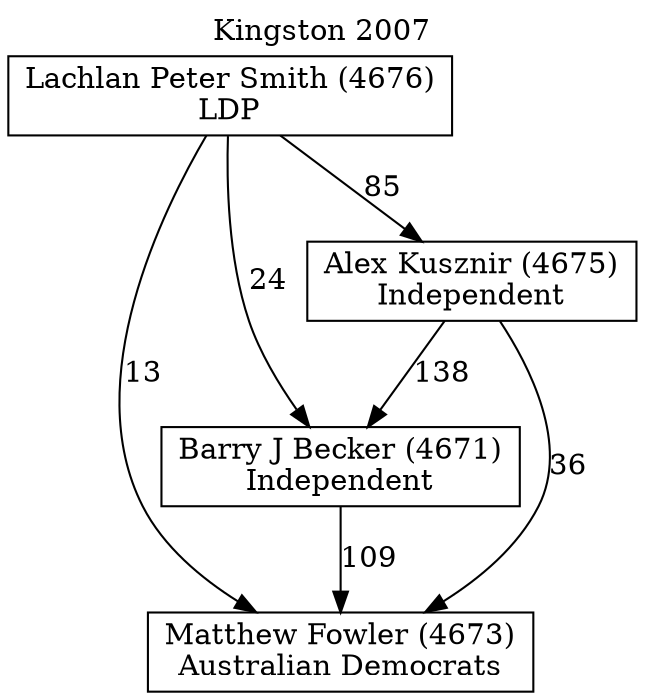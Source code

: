 // House preference flow
digraph "Matthew Fowler (4673)_Kingston_2007" {
	graph [label="Kingston 2007" labelloc=t mclimit=10]
	node [shape=box]
	"Matthew Fowler (4673)" [label="Matthew Fowler (4673)
Australian Democrats"]
	"Barry J Becker (4671)" [label="Barry J Becker (4671)
Independent"]
	"Alex Kusznir (4675)" [label="Alex Kusznir (4675)
Independent"]
	"Lachlan Peter Smith (4676)" [label="Lachlan Peter Smith (4676)
LDP"]
	"Barry J Becker (4671)" -> "Matthew Fowler (4673)" [label=109]
	"Alex Kusznir (4675)" -> "Barry J Becker (4671)" [label=138]
	"Lachlan Peter Smith (4676)" -> "Alex Kusznir (4675)" [label=85]
	"Alex Kusznir (4675)" -> "Matthew Fowler (4673)" [label=36]
	"Lachlan Peter Smith (4676)" -> "Matthew Fowler (4673)" [label=13]
	"Lachlan Peter Smith (4676)" -> "Barry J Becker (4671)" [label=24]
}
